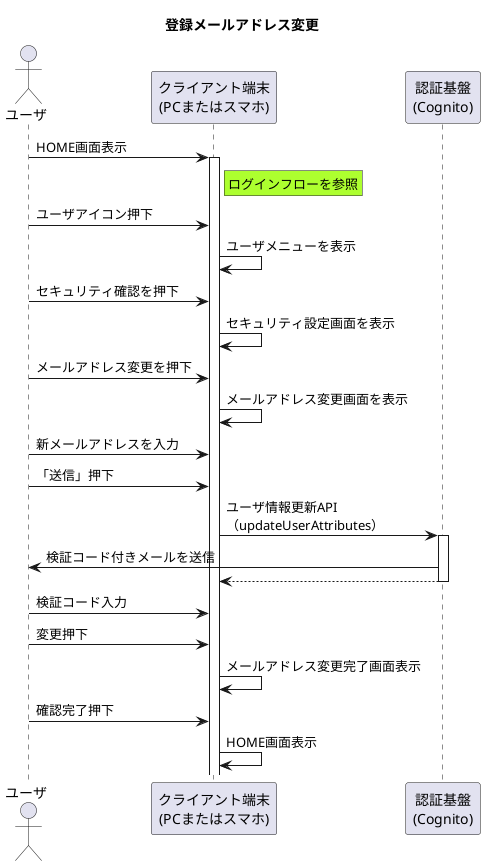 @startuml  登録メールアドレス変更
title 登録メールアドレス変更

' アクター定義
actor "ユーザ" as user
participant "クライアント端末\n(PCまたはスマホ)" as device
participant "認証基盤\n(Cognito)" as cognito

user -> device ++: HOME画面表示
rnote right of device #GreenYellow
    ログインフローを参照
end note
user -> device : ユーザアイコン押下
device -> device : ユーザメニューを表示
user -> device : セキュリティ確認を押下
device -> device : セキュリティ設定画面を表示
user -> device : メールアドレス変更を押下
device -> device : メールアドレス変更画面を表示 
user -> device : 新メールアドレスを入力
user -> device : 「送信」押下
device -> cognito ++ : ユーザ情報更新API\n（updateUserAttributes）
cognito -> user : 検証コード付きメールを送信
device <-- cognito --
user -> device : 検証コード入力
user -> device : 変更押下
device -> device : メールアドレス変更完了画面表示
user -> device : 確認完了押下
device -> device : HOME画面表示